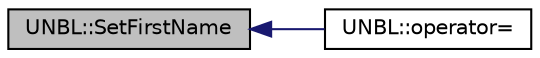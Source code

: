 digraph "UNBL::SetFirstName"
{
  edge [fontname="Helvetica",fontsize="10",labelfontname="Helvetica",labelfontsize="10"];
  node [fontname="Helvetica",fontsize="10",shape=record];
  rankdir="LR";
  Node1 [label="UNBL::SetFirstName",height=0.2,width=0.4,color="black", fillcolor="grey75", style="filled", fontcolor="black"];
  Node1 -> Node2 [dir="back",color="midnightblue",fontsize="10",style="solid"];
  Node2 [label="UNBL::operator=",height=0.2,width=0.4,color="black", fillcolor="white", style="filled",URL="$class_u_n_b_l.html#a32ab1105494f18bdb33e651e9bbfcd02"];
}
